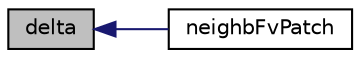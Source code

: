 digraph "delta"
{
  bgcolor="transparent";
  edge [fontname="Helvetica",fontsize="10",labelfontname="Helvetica",labelfontsize="10"];
  node [fontname="Helvetica",fontsize="10",shape=record];
  rankdir="LR";
  Node342 [label="delta",height=0.2,width=0.4,color="black", fillcolor="grey75", style="filled", fontcolor="black"];
  Node342 -> Node343 [dir="back",color="midnightblue",fontsize="10",style="solid",fontname="Helvetica"];
  Node343 [label="neighbFvPatch",height=0.2,width=0.4,color="black",URL="$a23625.html#a8333a6458623a5ee635e6d1739c98820"];
}
